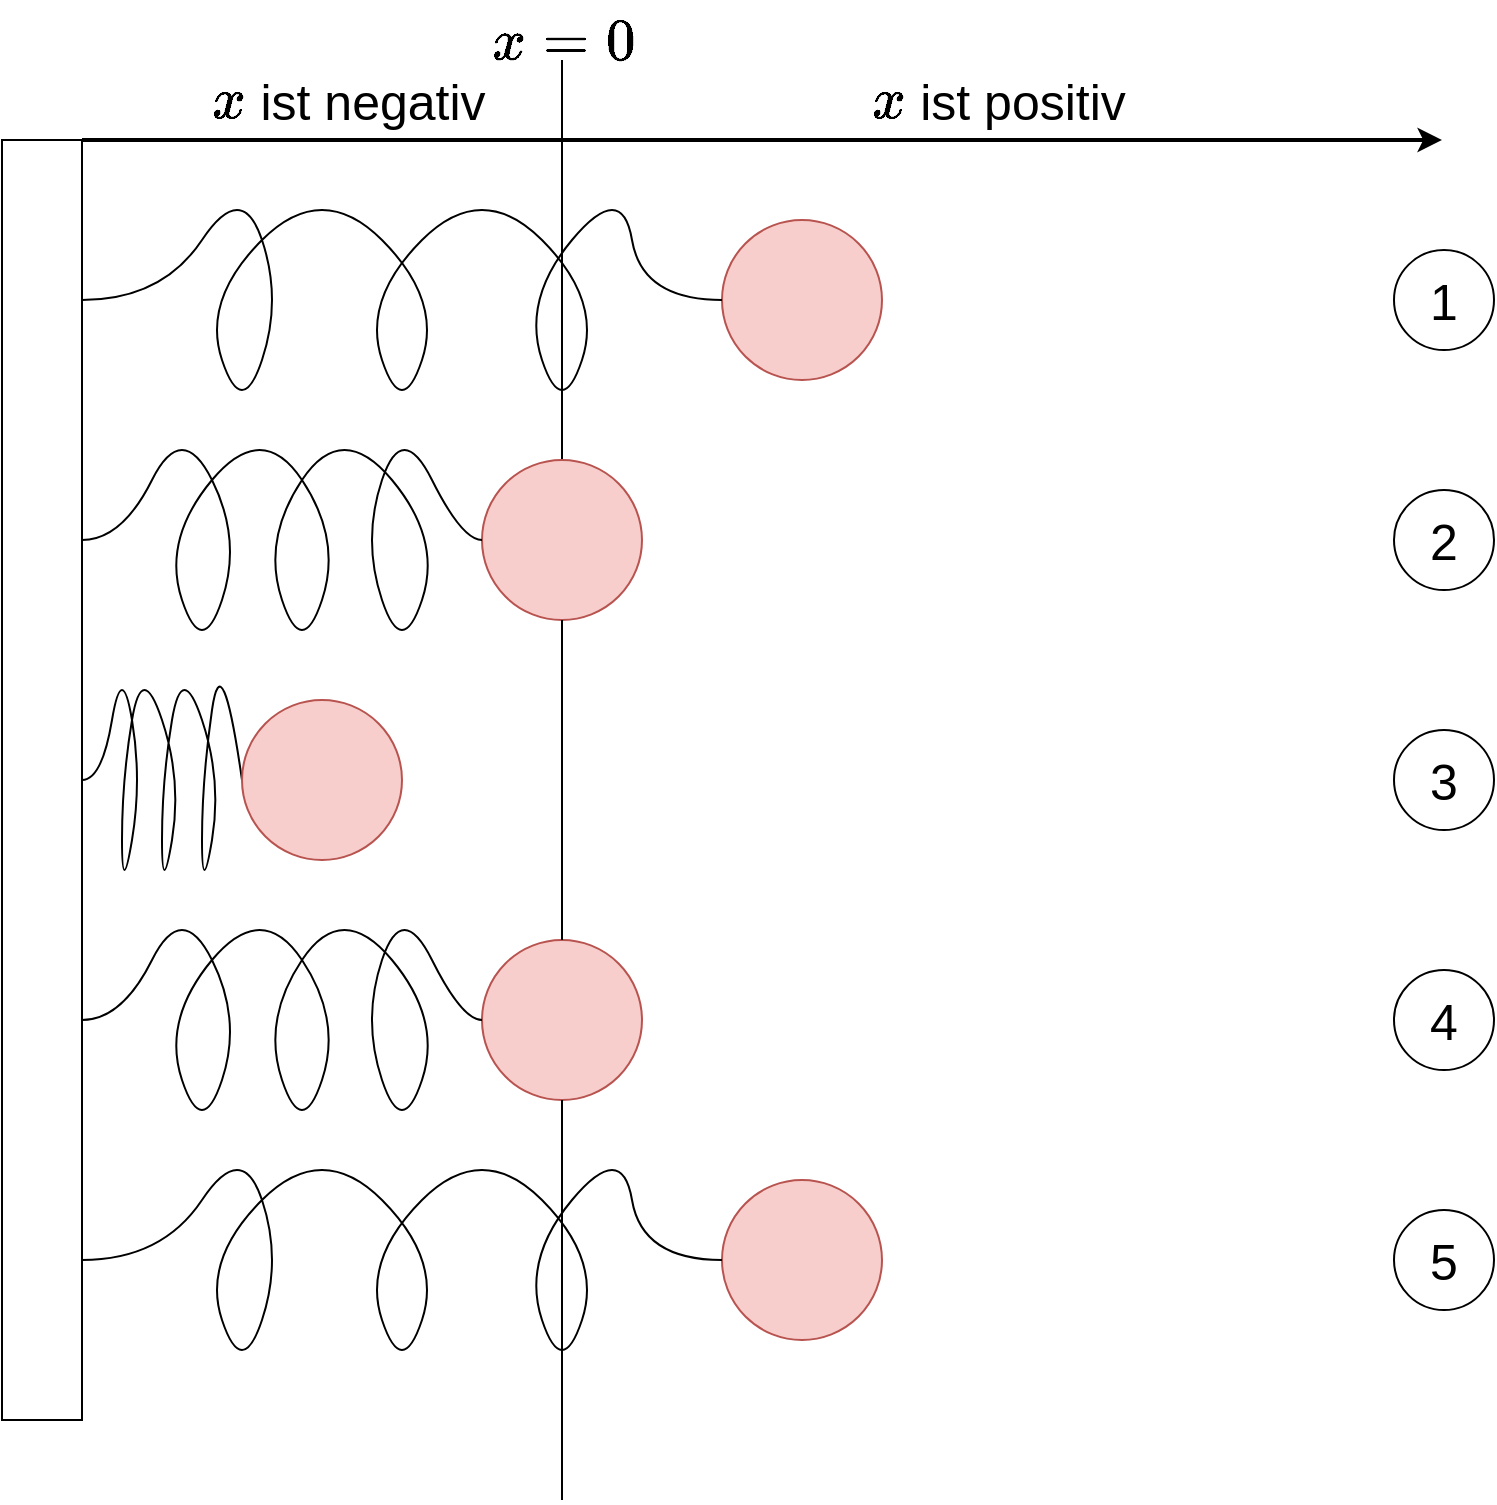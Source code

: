 <mxfile version="17.2.4" type="device"><diagram id="Z6hJft1KOP5bOPIbAXuh" name="Seite-1"><mxGraphModel dx="1018" dy="1845" grid="1" gridSize="10" guides="1" tooltips="1" connect="1" arrows="1" fold="1" page="1" pageScale="1" pageWidth="827" pageHeight="1169" math="1" shadow="0"><root><mxCell id="0"/><mxCell id="1" parent="0"/><mxCell id="oGrIOg0L-mNYeEiRhv4k-1" value="" style="rounded=0;whiteSpace=wrap;html=1;" vertex="1" parent="1"><mxGeometry x="40" width="40" height="640" as="geometry"/></mxCell><mxCell id="oGrIOg0L-mNYeEiRhv4k-2" value="" style="endArrow=none;html=1;rounded=0;startArrow=none;" edge="1" parent="1" source="oGrIOg0L-mNYeEiRhv4k-4"><mxGeometry width="50" height="50" relative="1" as="geometry"><mxPoint x="320" y="720" as="sourcePoint"/><mxPoint x="320" y="-40" as="targetPoint"/></mxGeometry></mxCell><mxCell id="oGrIOg0L-mNYeEiRhv4k-3" value="" style="ellipse;whiteSpace=wrap;html=1;aspect=fixed;fillColor=#f8cecc;strokeColor=#b85450;" vertex="1" parent="1"><mxGeometry x="400" y="40" width="80" height="80" as="geometry"/></mxCell><mxCell id="oGrIOg0L-mNYeEiRhv4k-4" value="" style="ellipse;whiteSpace=wrap;html=1;aspect=fixed;fillColor=#f8cecc;strokeColor=#b85450;" vertex="1" parent="1"><mxGeometry x="280" y="160" width="80" height="80" as="geometry"/></mxCell><mxCell id="oGrIOg0L-mNYeEiRhv4k-5" value="" style="endArrow=none;html=1;rounded=0;startArrow=none;" edge="1" parent="1" target="oGrIOg0L-mNYeEiRhv4k-4"><mxGeometry width="50" height="50" relative="1" as="geometry"><mxPoint x="320" y="320" as="sourcePoint"/><mxPoint x="320" as="targetPoint"/></mxGeometry></mxCell><mxCell id="oGrIOg0L-mNYeEiRhv4k-7" value="" style="ellipse;whiteSpace=wrap;html=1;aspect=fixed;fillColor=#f8cecc;strokeColor=#b85450;" vertex="1" parent="1"><mxGeometry x="280" y="400" width="80" height="80" as="geometry"/></mxCell><mxCell id="oGrIOg0L-mNYeEiRhv4k-8" value="" style="endArrow=none;html=1;rounded=0;" edge="1" parent="1" target="oGrIOg0L-mNYeEiRhv4k-7"><mxGeometry width="50" height="50" relative="1" as="geometry"><mxPoint x="320" y="680" as="sourcePoint"/><mxPoint x="320" y="240" as="targetPoint"/></mxGeometry></mxCell><mxCell id="oGrIOg0L-mNYeEiRhv4k-9" value="" style="ellipse;whiteSpace=wrap;html=1;aspect=fixed;fillColor=#f8cecc;strokeColor=#b85450;" vertex="1" parent="1"><mxGeometry x="400" y="520" width="80" height="80" as="geometry"/></mxCell><mxCell id="oGrIOg0L-mNYeEiRhv4k-10" value="&lt;font style=&quot;font-size: 25px&quot;&gt;1&lt;/font&gt;" style="ellipse;whiteSpace=wrap;html=1;aspect=fixed;" vertex="1" parent="1"><mxGeometry x="736" y="55" width="50" height="50" as="geometry"/></mxCell><mxCell id="oGrIOg0L-mNYeEiRhv4k-11" value="&lt;font style=&quot;font-size: 25px&quot;&gt;2&lt;/font&gt;" style="ellipse;whiteSpace=wrap;html=1;aspect=fixed;" vertex="1" parent="1"><mxGeometry x="736" y="175" width="50" height="50" as="geometry"/></mxCell><mxCell id="oGrIOg0L-mNYeEiRhv4k-12" value="&lt;font style=&quot;font-size: 25px&quot;&gt;3&lt;/font&gt;" style="ellipse;whiteSpace=wrap;html=1;aspect=fixed;" vertex="1" parent="1"><mxGeometry x="736" y="295" width="50" height="50" as="geometry"/></mxCell><mxCell id="oGrIOg0L-mNYeEiRhv4k-13" value="&lt;font style=&quot;font-size: 25px&quot;&gt;4&lt;/font&gt;" style="ellipse;whiteSpace=wrap;html=1;aspect=fixed;" vertex="1" parent="1"><mxGeometry x="736" y="415" width="50" height="50" as="geometry"/></mxCell><mxCell id="oGrIOg0L-mNYeEiRhv4k-14" value="&lt;font style=&quot;font-size: 25px&quot;&gt;5&lt;/font&gt;" style="ellipse;whiteSpace=wrap;html=1;aspect=fixed;" vertex="1" parent="1"><mxGeometry x="736" y="535" width="50" height="50" as="geometry"/></mxCell><mxCell id="oGrIOg0L-mNYeEiRhv4k-16" value="" style="endArrow=none;html=1;fontSize=25;curved=1;" edge="1" parent="1"><mxGeometry width="50" height="50" relative="1" as="geometry"><mxPoint x="80" y="80" as="sourcePoint"/><mxPoint x="400" y="80" as="targetPoint"/><Array as="points"><mxPoint x="120" y="80"/><mxPoint x="160" y="20"/><mxPoint x="180" y="80"/><mxPoint x="160" y="140"/><mxPoint x="140" y="80"/><mxPoint x="200" y="20"/><mxPoint x="260" y="80"/><mxPoint x="240" y="140"/><mxPoint x="220" y="80"/><mxPoint x="280" y="20"/><mxPoint x="340" y="80"/><mxPoint x="320" y="140"/><mxPoint x="300" y="80"/><mxPoint x="350" y="20"/><mxPoint x="360" y="80"/></Array></mxGeometry></mxCell><mxCell id="oGrIOg0L-mNYeEiRhv4k-18" value="" style="endArrow=none;html=1;fontSize=25;curved=1;" edge="1" parent="1"><mxGeometry width="50" height="50" relative="1" as="geometry"><mxPoint x="80" y="440" as="sourcePoint"/><mxPoint x="280" y="440" as="targetPoint"/><Array as="points"><mxPoint x="100" y="440"/><mxPoint x="130" y="380"/><mxPoint x="160" y="440"/><mxPoint x="140" y="500"/><mxPoint x="120" y="440"/><mxPoint x="170" y="380"/><mxPoint x="210" y="440"/><mxPoint x="190" y="500"/><mxPoint x="170" y="440"/><mxPoint x="210" y="380"/><mxPoint x="260" y="440"/><mxPoint x="240" y="500"/><mxPoint x="220" y="440"/><mxPoint x="240" y="380"/><mxPoint x="270" y="440"/></Array></mxGeometry></mxCell><mxCell id="oGrIOg0L-mNYeEiRhv4k-20" value="" style="endArrow=none;html=1;fontSize=25;curved=1;" edge="1" parent="1"><mxGeometry width="50" height="50" relative="1" as="geometry"><mxPoint x="80" y="320" as="sourcePoint"/><mxPoint x="160" y="320" as="targetPoint"/><Array as="points"><mxPoint x="90" y="320"/><mxPoint x="100" y="260"/><mxPoint x="110" y="320"/><mxPoint x="100" y="380"/><mxPoint x="100" y="320"/><mxPoint x="110" y="260"/><mxPoint x="130" y="320"/><mxPoint x="120" y="380"/><mxPoint x="120" y="320"/><mxPoint x="130" y="260"/><mxPoint x="150" y="320"/><mxPoint x="140" y="380"/><mxPoint x="140" y="320"/><mxPoint x="150" y="250"/><mxPoint x="160" y="320"/></Array></mxGeometry></mxCell><mxCell id="oGrIOg0L-mNYeEiRhv4k-21" value="" style="endArrow=none;html=1;fontSize=25;curved=1;" edge="1" parent="1"><mxGeometry width="50" height="50" relative="1" as="geometry"><mxPoint x="80" y="560" as="sourcePoint"/><mxPoint x="400" y="560" as="targetPoint"/><Array as="points"><mxPoint x="120" y="560"/><mxPoint x="160" y="500"/><mxPoint x="180" y="560"/><mxPoint x="160" y="620"/><mxPoint x="140" y="560"/><mxPoint x="200" y="500"/><mxPoint x="260" y="560"/><mxPoint x="240" y="620"/><mxPoint x="220" y="560"/><mxPoint x="280" y="500"/><mxPoint x="340" y="560"/><mxPoint x="320" y="620"/><mxPoint x="300" y="560"/><mxPoint x="350" y="500"/><mxPoint x="360" y="560"/></Array></mxGeometry></mxCell><mxCell id="oGrIOg0L-mNYeEiRhv4k-22" value="" style="endArrow=none;html=1;fontSize=25;curved=1;" edge="1" parent="1"><mxGeometry width="50" height="50" relative="1" as="geometry"><mxPoint x="80" y="200" as="sourcePoint"/><mxPoint x="280" y="200" as="targetPoint"/><Array as="points"><mxPoint x="100" y="200"/><mxPoint x="130" y="140"/><mxPoint x="160" y="200"/><mxPoint x="140" y="260"/><mxPoint x="120" y="200"/><mxPoint x="170" y="140"/><mxPoint x="210" y="200"/><mxPoint x="190" y="260"/><mxPoint x="170" y="200"/><mxPoint x="210" y="140"/><mxPoint x="260" y="200"/><mxPoint x="240" y="260"/><mxPoint x="220" y="200"/><mxPoint x="240" y="140"/><mxPoint x="270" y="200"/></Array></mxGeometry></mxCell><mxCell id="oGrIOg0L-mNYeEiRhv4k-6" value="" style="ellipse;whiteSpace=wrap;html=1;aspect=fixed;fillColor=#f8cecc;strokeColor=#b85450;" vertex="1" parent="1"><mxGeometry x="160" y="280" width="80" height="80" as="geometry"/></mxCell><mxCell id="oGrIOg0L-mNYeEiRhv4k-23" value="" style="endArrow=none;html=1;rounded=0;startArrow=none;" edge="1" parent="1" source="oGrIOg0L-mNYeEiRhv4k-7"><mxGeometry width="50" height="50" relative="1" as="geometry"><mxPoint x="320" y="400" as="sourcePoint"/><mxPoint x="320" y="320" as="targetPoint"/></mxGeometry></mxCell><mxCell id="oGrIOg0L-mNYeEiRhv4k-24" value="$$x = 0$$" style="text;html=1;resizable=0;autosize=1;align=center;verticalAlign=middle;points=[];fillColor=none;strokeColor=none;rounded=0;fontSize=25;" vertex="1" parent="1"><mxGeometry x="255" y="-70" width="130" height="40" as="geometry"/></mxCell><mxCell id="oGrIOg0L-mNYeEiRhv4k-25" value="" style="endArrow=classic;html=1;fontSize=25;curved=1;exitX=1;exitY=0;exitDx=0;exitDy=0;strokeWidth=2;" edge="1" parent="1" source="oGrIOg0L-mNYeEiRhv4k-1"><mxGeometry width="50" height="50" relative="1" as="geometry"><mxPoint x="400" y="170" as="sourcePoint"/><mxPoint x="760" as="targetPoint"/></mxGeometry></mxCell><mxCell id="oGrIOg0L-mNYeEiRhv4k-26" value="ist positiv" style="text;html=1;resizable=0;autosize=1;align=center;verticalAlign=middle;points=[];fillColor=none;strokeColor=none;rounded=0;fontSize=25;" vertex="1" parent="1"><mxGeometry x="490" y="-40" width="120" height="40" as="geometry"/></mxCell><mxCell id="oGrIOg0L-mNYeEiRhv4k-27" value="$$x$$" style="text;html=1;resizable=0;autosize=1;align=center;verticalAlign=middle;points=[];fillColor=none;strokeColor=none;rounded=0;fontSize=25;" vertex="1" parent="1"><mxGeometry x="443" y="-40" width="80" height="40" as="geometry"/></mxCell><mxCell id="oGrIOg0L-mNYeEiRhv4k-29" value="ist negativ" style="text;html=1;resizable=0;autosize=1;align=center;verticalAlign=middle;points=[];fillColor=none;strokeColor=none;rounded=0;fontSize=25;" vertex="1" parent="1"><mxGeometry x="160" y="-40" width="130" height="40" as="geometry"/></mxCell><mxCell id="oGrIOg0L-mNYeEiRhv4k-30" value="$$x$$" style="text;html=1;resizable=0;autosize=1;align=center;verticalAlign=middle;points=[];fillColor=none;strokeColor=none;rounded=0;fontSize=25;" vertex="1" parent="1"><mxGeometry x="113" y="-40" width="80" height="40" as="geometry"/></mxCell></root></mxGraphModel></diagram></mxfile>